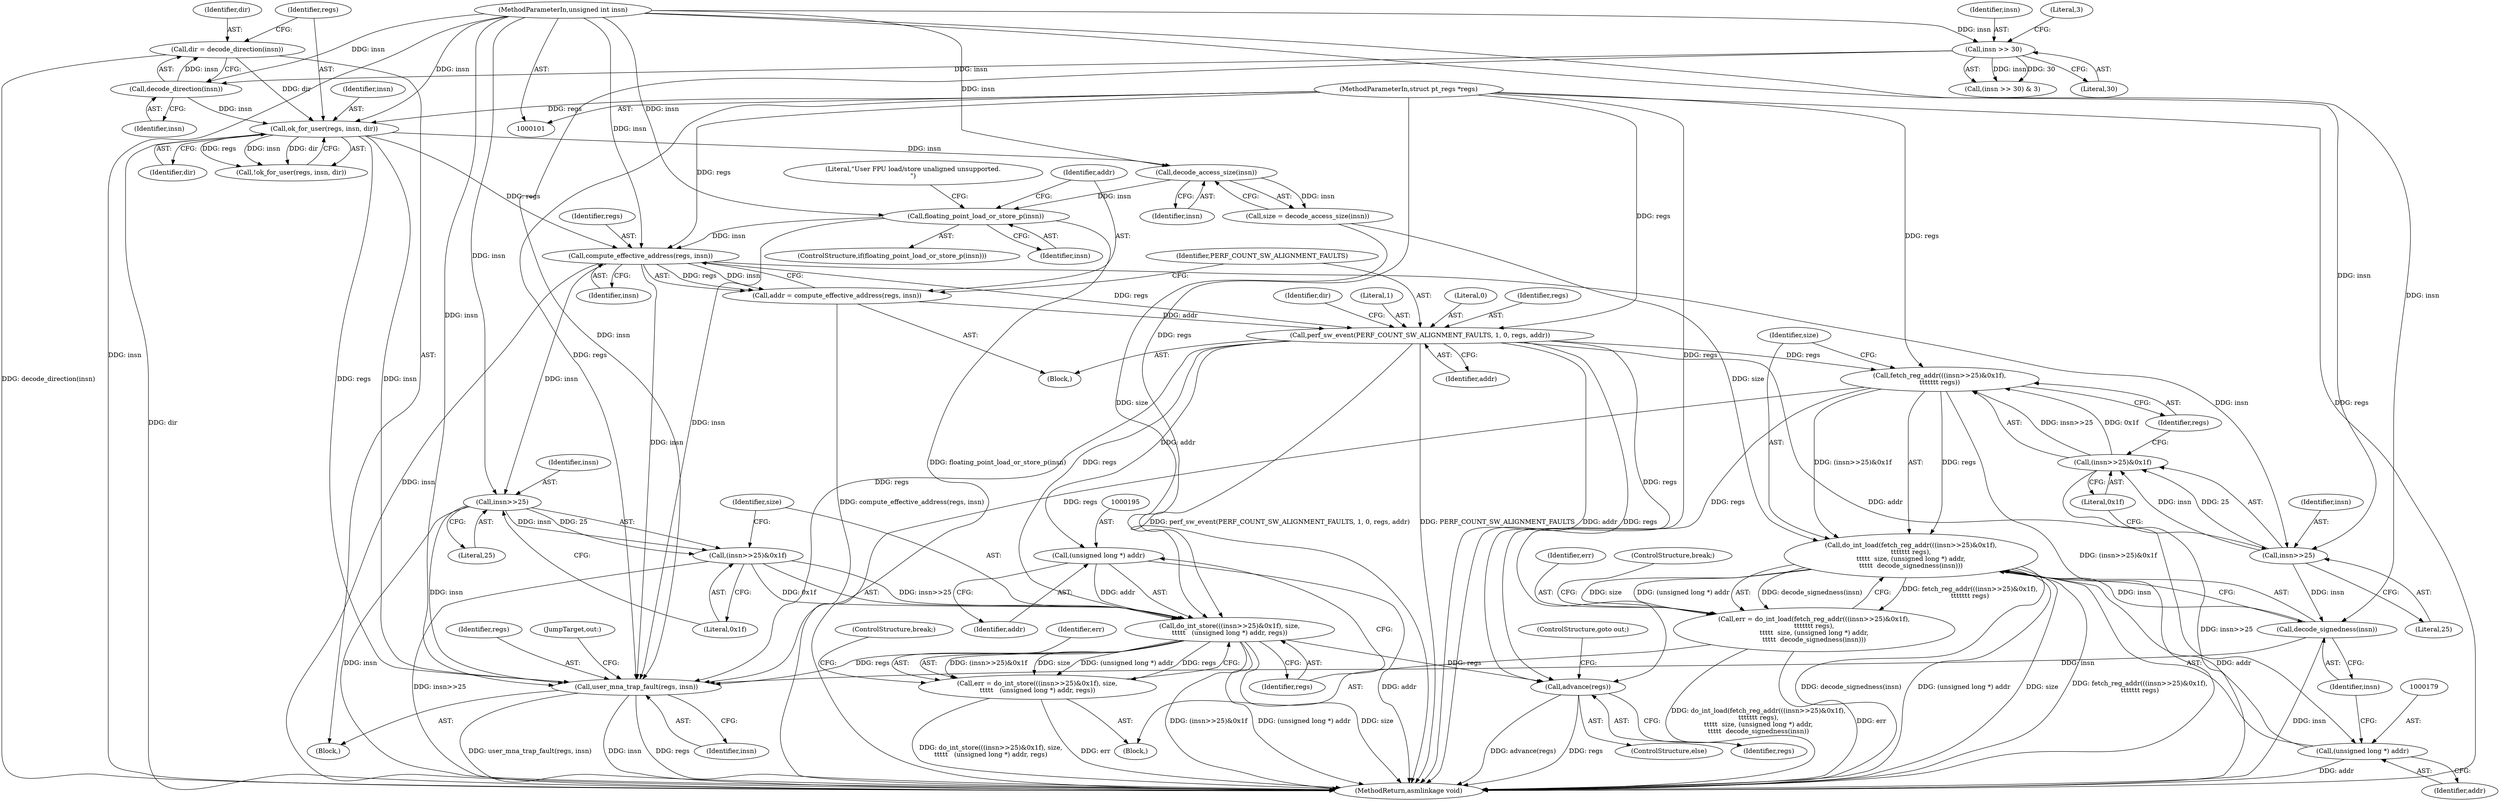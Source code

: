 digraph "1_linux_a8b0ca17b80e92faab46ee7179ba9e99ccb61233_33@pointer" {
"1000154" [label="(Call,compute_effective_address(regs, insn))"];
"1000130" [label="(Call,ok_for_user(regs, insn, dir))"];
"1000102" [label="(MethodParameterIn,struct pt_regs *regs)"];
"1000126" [label="(Call,decode_direction(insn))"];
"1000118" [label="(Call,insn >> 30)"];
"1000103" [label="(MethodParameterIn,unsigned int insn)"];
"1000124" [label="(Call,dir = decode_direction(insn))"];
"1000146" [label="(Call,floating_point_load_or_store_p(insn))"];
"1000142" [label="(Call,decode_access_size(insn))"];
"1000152" [label="(Call,addr = compute_effective_address(regs, insn))"];
"1000157" [label="(Call,perf_sw_event(PERF_COUNT_SW_ALIGNMENT_FAULTS, 1, 0, regs, addr))"];
"1000170" [label="(Call,fetch_reg_addr(((insn>>25)&0x1f),\n\t\t\t\t\t\t\t regs))"];
"1000169" [label="(Call,do_int_load(fetch_reg_addr(((insn>>25)&0x1f),\n\t\t\t\t\t\t\t regs),\n\t\t\t\t\t  size, (unsigned long *) addr,\n\t\t\t\t\t  decode_signedness(insn)))"];
"1000167" [label="(Call,err = do_int_load(fetch_reg_addr(((insn>>25)&0x1f),\n\t\t\t\t\t\t\t regs),\n\t\t\t\t\t  size, (unsigned long *) addr,\n\t\t\t\t\t  decode_signedness(insn)))"];
"1000215" [label="(Call,advance(regs))"];
"1000219" [label="(Call,user_mna_trap_fault(regs, insn))"];
"1000178" [label="(Call,(unsigned long *) addr)"];
"1000194" [label="(Call,(unsigned long *) addr)"];
"1000187" [label="(Call,do_int_store(((insn>>25)&0x1f), size,\n\t\t\t\t\t   (unsigned long *) addr, regs))"];
"1000185" [label="(Call,err = do_int_store(((insn>>25)&0x1f), size,\n\t\t\t\t\t   (unsigned long *) addr, regs))"];
"1000172" [label="(Call,insn>>25)"];
"1000171" [label="(Call,(insn>>25)&0x1f)"];
"1000181" [label="(Call,decode_signedness(insn))"];
"1000189" [label="(Call,insn>>25)"];
"1000188" [label="(Call,(insn>>25)&0x1f)"];
"1000133" [label="(Identifier,dir)"];
"1000143" [label="(Identifier,insn)"];
"1000174" [label="(Literal,25)"];
"1000161" [label="(Identifier,regs)"];
"1000124" [label="(Call,dir = decode_direction(insn))"];
"1000177" [label="(Identifier,size)"];
"1000194" [label="(Call,(unsigned long *) addr)"];
"1000173" [label="(Identifier,insn)"];
"1000190" [label="(Identifier,insn)"];
"1000191" [label="(Literal,25)"];
"1000192" [label="(Literal,0x1f)"];
"1000156" [label="(Identifier,insn)"];
"1000137" [label="(Block,)"];
"1000220" [label="(Identifier,regs)"];
"1000168" [label="(Identifier,err)"];
"1000150" [label="(Literal,\"User FPU load/store unaligned unsupported.\n\")"];
"1000186" [label="(Identifier,err)"];
"1000118" [label="(Call,insn >> 30)"];
"1000155" [label="(Identifier,regs)"];
"1000152" [label="(Call,addr = compute_effective_address(regs, insn))"];
"1000125" [label="(Identifier,dir)"];
"1000119" [label="(Identifier,insn)"];
"1000164" [label="(Identifier,dir)"];
"1000182" [label="(Identifier,insn)"];
"1000159" [label="(Literal,1)"];
"1000198" [label="(ControlStructure,break;)"];
"1000142" [label="(Call,decode_access_size(insn))"];
"1000120" [label="(Literal,30)"];
"1000140" [label="(Call,size = decode_access_size(insn))"];
"1000162" [label="(Identifier,addr)"];
"1000219" [label="(Call,user_mna_trap_fault(regs, insn))"];
"1000187" [label="(Call,do_int_store(((insn>>25)&0x1f), size,\n\t\t\t\t\t   (unsigned long *) addr, regs))"];
"1000129" [label="(Call,!ok_for_user(regs, insn, dir))"];
"1000145" [label="(ControlStructure,if(floating_point_load_or_store_p(insn)))"];
"1000171" [label="(Call,(insn>>25)&0x1f)"];
"1000214" [label="(ControlStructure,else)"];
"1000157" [label="(Call,perf_sw_event(PERF_COUNT_SW_ALIGNMENT_FAULTS, 1, 0, regs, addr))"];
"1000127" [label="(Identifier,insn)"];
"1000183" [label="(ControlStructure,break;)"];
"1000126" [label="(Call,decode_direction(insn))"];
"1000130" [label="(Call,ok_for_user(regs, insn, dir))"];
"1000178" [label="(Call,(unsigned long *) addr)"];
"1000217" [label="(ControlStructure,goto out;)"];
"1000197" [label="(Identifier,regs)"];
"1000117" [label="(Call,(insn >> 30) & 3)"];
"1000189" [label="(Call,insn>>25)"];
"1000176" [label="(Identifier,regs)"];
"1000185" [label="(Call,err = do_int_store(((insn>>25)&0x1f), size,\n\t\t\t\t\t   (unsigned long *) addr, regs))"];
"1000170" [label="(Call,fetch_reg_addr(((insn>>25)&0x1f),\n\t\t\t\t\t\t\t regs))"];
"1000103" [label="(MethodParameterIn,unsigned int insn)"];
"1000146" [label="(Call,floating_point_load_or_store_p(insn))"];
"1000121" [label="(Literal,3)"];
"1000221" [label="(Identifier,insn)"];
"1000215" [label="(Call,advance(regs))"];
"1000158" [label="(Identifier,PERF_COUNT_SW_ALIGNMENT_FAULTS)"];
"1000196" [label="(Identifier,addr)"];
"1000175" [label="(Literal,0x1f)"];
"1000180" [label="(Identifier,addr)"];
"1000102" [label="(MethodParameterIn,struct pt_regs *regs)"];
"1000153" [label="(Identifier,addr)"];
"1000223" [label="(MethodReturn,asmlinkage void)"];
"1000132" [label="(Identifier,insn)"];
"1000154" [label="(Call,compute_effective_address(regs, insn))"];
"1000188" [label="(Call,(insn>>25)&0x1f)"];
"1000172" [label="(Call,insn>>25)"];
"1000216" [label="(Identifier,regs)"];
"1000147" [label="(Identifier,insn)"];
"1000160" [label="(Literal,0)"];
"1000181" [label="(Call,decode_signedness(insn))"];
"1000131" [label="(Identifier,regs)"];
"1000167" [label="(Call,err = do_int_load(fetch_reg_addr(((insn>>25)&0x1f),\n\t\t\t\t\t\t\t regs),\n\t\t\t\t\t  size, (unsigned long *) addr,\n\t\t\t\t\t  decode_signedness(insn)))"];
"1000104" [label="(Block,)"];
"1000222" [label="(JumpTarget,out:)"];
"1000193" [label="(Identifier,size)"];
"1000169" [label="(Call,do_int_load(fetch_reg_addr(((insn>>25)&0x1f),\n\t\t\t\t\t\t\t regs),\n\t\t\t\t\t  size, (unsigned long *) addr,\n\t\t\t\t\t  decode_signedness(insn)))"];
"1000165" [label="(Block,)"];
"1000154" -> "1000152"  [label="AST: "];
"1000154" -> "1000156"  [label="CFG: "];
"1000155" -> "1000154"  [label="AST: "];
"1000156" -> "1000154"  [label="AST: "];
"1000152" -> "1000154"  [label="CFG: "];
"1000154" -> "1000223"  [label="DDG: insn"];
"1000154" -> "1000152"  [label="DDG: regs"];
"1000154" -> "1000152"  [label="DDG: insn"];
"1000130" -> "1000154"  [label="DDG: regs"];
"1000102" -> "1000154"  [label="DDG: regs"];
"1000146" -> "1000154"  [label="DDG: insn"];
"1000103" -> "1000154"  [label="DDG: insn"];
"1000154" -> "1000157"  [label="DDG: regs"];
"1000154" -> "1000172"  [label="DDG: insn"];
"1000154" -> "1000189"  [label="DDG: insn"];
"1000154" -> "1000219"  [label="DDG: insn"];
"1000130" -> "1000129"  [label="AST: "];
"1000130" -> "1000133"  [label="CFG: "];
"1000131" -> "1000130"  [label="AST: "];
"1000132" -> "1000130"  [label="AST: "];
"1000133" -> "1000130"  [label="AST: "];
"1000129" -> "1000130"  [label="CFG: "];
"1000130" -> "1000223"  [label="DDG: dir"];
"1000130" -> "1000129"  [label="DDG: regs"];
"1000130" -> "1000129"  [label="DDG: insn"];
"1000130" -> "1000129"  [label="DDG: dir"];
"1000102" -> "1000130"  [label="DDG: regs"];
"1000126" -> "1000130"  [label="DDG: insn"];
"1000103" -> "1000130"  [label="DDG: insn"];
"1000124" -> "1000130"  [label="DDG: dir"];
"1000130" -> "1000142"  [label="DDG: insn"];
"1000130" -> "1000219"  [label="DDG: regs"];
"1000130" -> "1000219"  [label="DDG: insn"];
"1000102" -> "1000101"  [label="AST: "];
"1000102" -> "1000223"  [label="DDG: regs"];
"1000102" -> "1000157"  [label="DDG: regs"];
"1000102" -> "1000170"  [label="DDG: regs"];
"1000102" -> "1000187"  [label="DDG: regs"];
"1000102" -> "1000215"  [label="DDG: regs"];
"1000102" -> "1000219"  [label="DDG: regs"];
"1000126" -> "1000124"  [label="AST: "];
"1000126" -> "1000127"  [label="CFG: "];
"1000127" -> "1000126"  [label="AST: "];
"1000124" -> "1000126"  [label="CFG: "];
"1000126" -> "1000124"  [label="DDG: insn"];
"1000118" -> "1000126"  [label="DDG: insn"];
"1000103" -> "1000126"  [label="DDG: insn"];
"1000118" -> "1000117"  [label="AST: "];
"1000118" -> "1000120"  [label="CFG: "];
"1000119" -> "1000118"  [label="AST: "];
"1000120" -> "1000118"  [label="AST: "];
"1000121" -> "1000118"  [label="CFG: "];
"1000118" -> "1000117"  [label="DDG: insn"];
"1000118" -> "1000117"  [label="DDG: 30"];
"1000103" -> "1000118"  [label="DDG: insn"];
"1000118" -> "1000219"  [label="DDG: insn"];
"1000103" -> "1000101"  [label="AST: "];
"1000103" -> "1000223"  [label="DDG: insn"];
"1000103" -> "1000142"  [label="DDG: insn"];
"1000103" -> "1000146"  [label="DDG: insn"];
"1000103" -> "1000172"  [label="DDG: insn"];
"1000103" -> "1000181"  [label="DDG: insn"];
"1000103" -> "1000189"  [label="DDG: insn"];
"1000103" -> "1000219"  [label="DDG: insn"];
"1000124" -> "1000104"  [label="AST: "];
"1000125" -> "1000124"  [label="AST: "];
"1000131" -> "1000124"  [label="CFG: "];
"1000124" -> "1000223"  [label="DDG: decode_direction(insn)"];
"1000146" -> "1000145"  [label="AST: "];
"1000146" -> "1000147"  [label="CFG: "];
"1000147" -> "1000146"  [label="AST: "];
"1000150" -> "1000146"  [label="CFG: "];
"1000153" -> "1000146"  [label="CFG: "];
"1000146" -> "1000223"  [label="DDG: floating_point_load_or_store_p(insn)"];
"1000142" -> "1000146"  [label="DDG: insn"];
"1000146" -> "1000219"  [label="DDG: insn"];
"1000142" -> "1000140"  [label="AST: "];
"1000142" -> "1000143"  [label="CFG: "];
"1000143" -> "1000142"  [label="AST: "];
"1000140" -> "1000142"  [label="CFG: "];
"1000142" -> "1000140"  [label="DDG: insn"];
"1000152" -> "1000137"  [label="AST: "];
"1000153" -> "1000152"  [label="AST: "];
"1000158" -> "1000152"  [label="CFG: "];
"1000152" -> "1000223"  [label="DDG: compute_effective_address(regs, insn)"];
"1000152" -> "1000157"  [label="DDG: addr"];
"1000157" -> "1000137"  [label="AST: "];
"1000157" -> "1000162"  [label="CFG: "];
"1000158" -> "1000157"  [label="AST: "];
"1000159" -> "1000157"  [label="AST: "];
"1000160" -> "1000157"  [label="AST: "];
"1000161" -> "1000157"  [label="AST: "];
"1000162" -> "1000157"  [label="AST: "];
"1000164" -> "1000157"  [label="CFG: "];
"1000157" -> "1000223"  [label="DDG: perf_sw_event(PERF_COUNT_SW_ALIGNMENT_FAULTS, 1, 0, regs, addr)"];
"1000157" -> "1000223"  [label="DDG: PERF_COUNT_SW_ALIGNMENT_FAULTS"];
"1000157" -> "1000223"  [label="DDG: addr"];
"1000157" -> "1000223"  [label="DDG: regs"];
"1000157" -> "1000170"  [label="DDG: regs"];
"1000157" -> "1000178"  [label="DDG: addr"];
"1000157" -> "1000194"  [label="DDG: addr"];
"1000157" -> "1000187"  [label="DDG: regs"];
"1000157" -> "1000215"  [label="DDG: regs"];
"1000157" -> "1000219"  [label="DDG: regs"];
"1000170" -> "1000169"  [label="AST: "];
"1000170" -> "1000176"  [label="CFG: "];
"1000171" -> "1000170"  [label="AST: "];
"1000176" -> "1000170"  [label="AST: "];
"1000177" -> "1000170"  [label="CFG: "];
"1000170" -> "1000223"  [label="DDG: (insn>>25)&0x1f"];
"1000170" -> "1000169"  [label="DDG: (insn>>25)&0x1f"];
"1000170" -> "1000169"  [label="DDG: regs"];
"1000171" -> "1000170"  [label="DDG: insn>>25"];
"1000171" -> "1000170"  [label="DDG: 0x1f"];
"1000170" -> "1000215"  [label="DDG: regs"];
"1000170" -> "1000219"  [label="DDG: regs"];
"1000169" -> "1000167"  [label="AST: "];
"1000169" -> "1000181"  [label="CFG: "];
"1000177" -> "1000169"  [label="AST: "];
"1000178" -> "1000169"  [label="AST: "];
"1000181" -> "1000169"  [label="AST: "];
"1000167" -> "1000169"  [label="CFG: "];
"1000169" -> "1000223"  [label="DDG: decode_signedness(insn)"];
"1000169" -> "1000223"  [label="DDG: (unsigned long *) addr"];
"1000169" -> "1000223"  [label="DDG: size"];
"1000169" -> "1000223"  [label="DDG: fetch_reg_addr(((insn>>25)&0x1f),\n\t\t\t\t\t\t\t regs)"];
"1000169" -> "1000167"  [label="DDG: fetch_reg_addr(((insn>>25)&0x1f),\n\t\t\t\t\t\t\t regs)"];
"1000169" -> "1000167"  [label="DDG: size"];
"1000169" -> "1000167"  [label="DDG: (unsigned long *) addr"];
"1000169" -> "1000167"  [label="DDG: decode_signedness(insn)"];
"1000140" -> "1000169"  [label="DDG: size"];
"1000178" -> "1000169"  [label="DDG: addr"];
"1000181" -> "1000169"  [label="DDG: insn"];
"1000167" -> "1000165"  [label="AST: "];
"1000168" -> "1000167"  [label="AST: "];
"1000183" -> "1000167"  [label="CFG: "];
"1000167" -> "1000223"  [label="DDG: err"];
"1000167" -> "1000223"  [label="DDG: do_int_load(fetch_reg_addr(((insn>>25)&0x1f),\n\t\t\t\t\t\t\t regs),\n\t\t\t\t\t  size, (unsigned long *) addr,\n\t\t\t\t\t  decode_signedness(insn))"];
"1000215" -> "1000214"  [label="AST: "];
"1000215" -> "1000216"  [label="CFG: "];
"1000216" -> "1000215"  [label="AST: "];
"1000217" -> "1000215"  [label="CFG: "];
"1000215" -> "1000223"  [label="DDG: regs"];
"1000215" -> "1000223"  [label="DDG: advance(regs)"];
"1000187" -> "1000215"  [label="DDG: regs"];
"1000219" -> "1000104"  [label="AST: "];
"1000219" -> "1000221"  [label="CFG: "];
"1000220" -> "1000219"  [label="AST: "];
"1000221" -> "1000219"  [label="AST: "];
"1000222" -> "1000219"  [label="CFG: "];
"1000219" -> "1000223"  [label="DDG: user_mna_trap_fault(regs, insn)"];
"1000219" -> "1000223"  [label="DDG: insn"];
"1000219" -> "1000223"  [label="DDG: regs"];
"1000187" -> "1000219"  [label="DDG: regs"];
"1000181" -> "1000219"  [label="DDG: insn"];
"1000189" -> "1000219"  [label="DDG: insn"];
"1000178" -> "1000180"  [label="CFG: "];
"1000179" -> "1000178"  [label="AST: "];
"1000180" -> "1000178"  [label="AST: "];
"1000182" -> "1000178"  [label="CFG: "];
"1000178" -> "1000223"  [label="DDG: addr"];
"1000194" -> "1000187"  [label="AST: "];
"1000194" -> "1000196"  [label="CFG: "];
"1000195" -> "1000194"  [label="AST: "];
"1000196" -> "1000194"  [label="AST: "];
"1000197" -> "1000194"  [label="CFG: "];
"1000194" -> "1000223"  [label="DDG: addr"];
"1000194" -> "1000187"  [label="DDG: addr"];
"1000187" -> "1000185"  [label="AST: "];
"1000187" -> "1000197"  [label="CFG: "];
"1000188" -> "1000187"  [label="AST: "];
"1000193" -> "1000187"  [label="AST: "];
"1000197" -> "1000187"  [label="AST: "];
"1000185" -> "1000187"  [label="CFG: "];
"1000187" -> "1000223"  [label="DDG: (insn>>25)&0x1f"];
"1000187" -> "1000223"  [label="DDG: (unsigned long *) addr"];
"1000187" -> "1000223"  [label="DDG: size"];
"1000187" -> "1000185"  [label="DDG: (insn>>25)&0x1f"];
"1000187" -> "1000185"  [label="DDG: size"];
"1000187" -> "1000185"  [label="DDG: (unsigned long *) addr"];
"1000187" -> "1000185"  [label="DDG: regs"];
"1000188" -> "1000187"  [label="DDG: insn>>25"];
"1000188" -> "1000187"  [label="DDG: 0x1f"];
"1000140" -> "1000187"  [label="DDG: size"];
"1000185" -> "1000165"  [label="AST: "];
"1000186" -> "1000185"  [label="AST: "];
"1000198" -> "1000185"  [label="CFG: "];
"1000185" -> "1000223"  [label="DDG: err"];
"1000185" -> "1000223"  [label="DDG: do_int_store(((insn>>25)&0x1f), size,\n\t\t\t\t\t   (unsigned long *) addr, regs)"];
"1000172" -> "1000171"  [label="AST: "];
"1000172" -> "1000174"  [label="CFG: "];
"1000173" -> "1000172"  [label="AST: "];
"1000174" -> "1000172"  [label="AST: "];
"1000175" -> "1000172"  [label="CFG: "];
"1000172" -> "1000171"  [label="DDG: insn"];
"1000172" -> "1000171"  [label="DDG: 25"];
"1000172" -> "1000181"  [label="DDG: insn"];
"1000171" -> "1000175"  [label="CFG: "];
"1000175" -> "1000171"  [label="AST: "];
"1000176" -> "1000171"  [label="CFG: "];
"1000171" -> "1000223"  [label="DDG: insn>>25"];
"1000181" -> "1000182"  [label="CFG: "];
"1000182" -> "1000181"  [label="AST: "];
"1000181" -> "1000223"  [label="DDG: insn"];
"1000189" -> "1000188"  [label="AST: "];
"1000189" -> "1000191"  [label="CFG: "];
"1000190" -> "1000189"  [label="AST: "];
"1000191" -> "1000189"  [label="AST: "];
"1000192" -> "1000189"  [label="CFG: "];
"1000189" -> "1000223"  [label="DDG: insn"];
"1000189" -> "1000188"  [label="DDG: insn"];
"1000189" -> "1000188"  [label="DDG: 25"];
"1000188" -> "1000192"  [label="CFG: "];
"1000192" -> "1000188"  [label="AST: "];
"1000193" -> "1000188"  [label="CFG: "];
"1000188" -> "1000223"  [label="DDG: insn>>25"];
}
